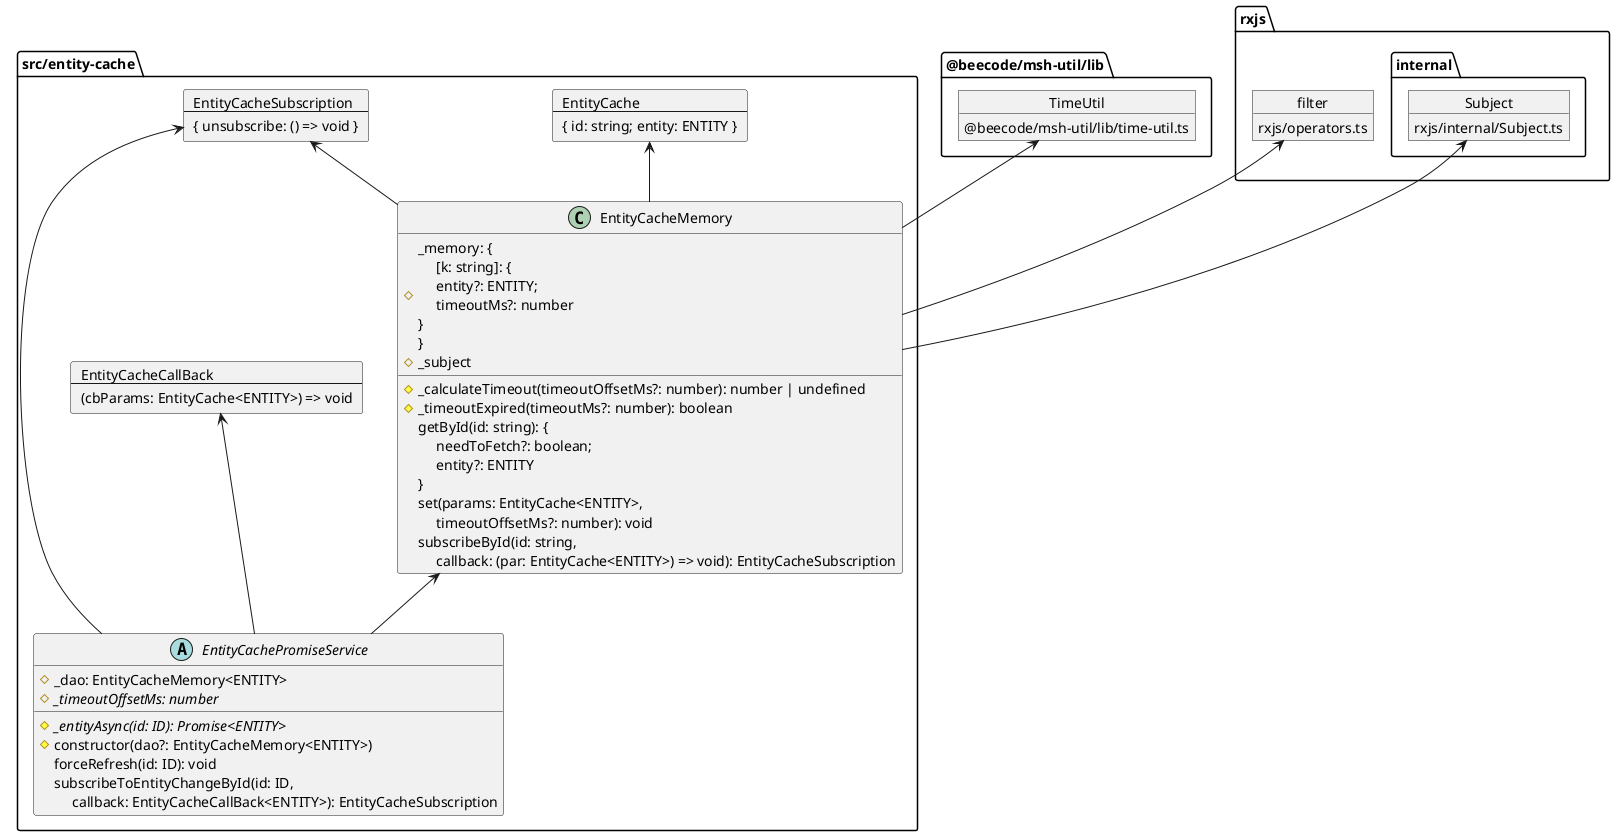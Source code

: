 @startuml
    folder "src/entity-cache" as src_entity_cache_c60ace52 {
      card entity_cache_6fc31f5 [
        EntityCache
        ---
        { id: string; entity: ENTITY }
      ]
      card entity_cache_call_back_6fc31f5 [
        EntityCacheCallBack
        ---
        (cbParams: EntityCache<ENTITY>) => void
      ]
      card entity_cache_subscription_6fc31f5 [
        EntityCacheSubscription
        ---
        { unsubscribe: () => void }
      ]
      class "EntityCacheMemory" as entity_cache_memory_6fc31f5 {
        # _calculateTimeout(timeoutOffsetMs?: number): number | undefined
        # _memory: {\n     [k: string]: {\n     entity?: ENTITY;\n     timeoutMs?: number \n} \n}
        # _subject
        # _timeoutExpired(timeoutMs?: number): boolean
        getById(id: string): {\n     needToFetch?: boolean;\n     entity?: ENTITY \n}
        set(params: EntityCache<ENTITY>,\n     timeoutOffsetMs?: number): void
        subscribeById(id: string,\n     callback: (par: EntityCache<ENTITY>) => void): EntityCacheSubscription
      }
      abstract "EntityCachePromiseService" as entity_cache_promise_service_90748edb {
        # _dao: EntityCacheMemory<ENTITY>
        # {abstract} _entityAsync(id: ID): Promise<ENTITY>
        # {abstract} _timeoutOffsetMs: number
        # constructor(dao?: EntityCacheMemory<ENTITY>)
        forceRefresh(id: ID): void
        subscribeToEntityChangeById(id: ID,\n     callback: EntityCacheCallBack<ENTITY>): EntityCacheSubscription
      }
    }
    folder "@beecode/msh-util/lib" as beecode_msh_util_lib_95bf45f2 {
      object "TimeUtil" as time_util_e2c2a0e8 {
        @beecode/msh-util/lib/time-util.ts
      }
    }
    folder "rxjs" as rxjs_7c7990f6 {
      object "filter" as filter_69308583 {
        rxjs/operators.ts
      }
      folder "internal" as internal_2be5c17e {
        object "Subject" as subject_cfb30004 {
          rxjs/internal/Subject.ts
        }
      }
    }
  entity_cache_memory_6fc31f5 -up-> time_util_e2c2a0e8
  entity_cache_memory_6fc31f5 -up-> subject_cfb30004
  entity_cache_memory_6fc31f5 -up-> filter_69308583
  entity_cache_memory_6fc31f5 -up-> entity_cache_6fc31f5
  entity_cache_memory_6fc31f5 -up-> entity_cache_subscription_6fc31f5
  entity_cache_promise_service_90748edb -up-> entity_cache_call_back_6fc31f5
  entity_cache_promise_service_90748edb -up-> entity_cache_memory_6fc31f5
  entity_cache_promise_service_90748edb -up-> entity_cache_subscription_6fc31f5
@enduml